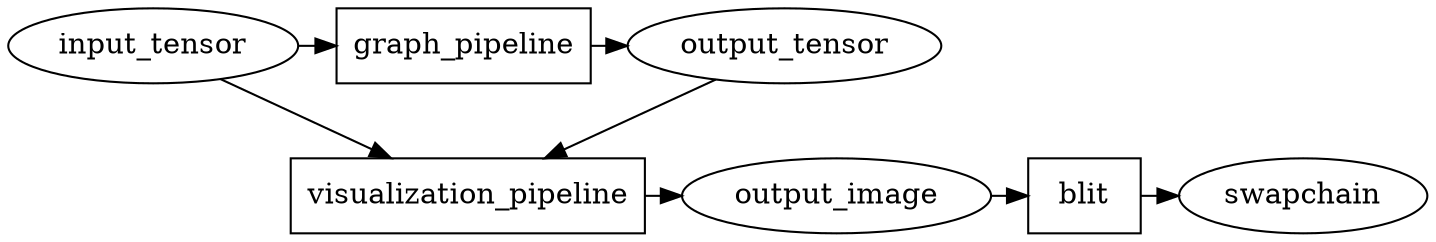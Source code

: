 digraph D {

    {
        rank=same;
        input_tensor[shape=ellipse]
        output_tensor[shape=ellipse]
       graph_pipeline[shape=box]
    }
    {
        rank=same;
        output_image[shape=ellipse]
        swapchain[shape=ellipse]

        visualization_pipeline[shape=box]
        blit[shape=box]
    }

 	input_tensor -> graph_pipeline
    graph_pipeline -> output_tensor

    input_tensor -> visualization_pipeline
    output_tensor -> visualization_pipeline
    visualization_pipeline -> output_image -> blit -> swapchain

}